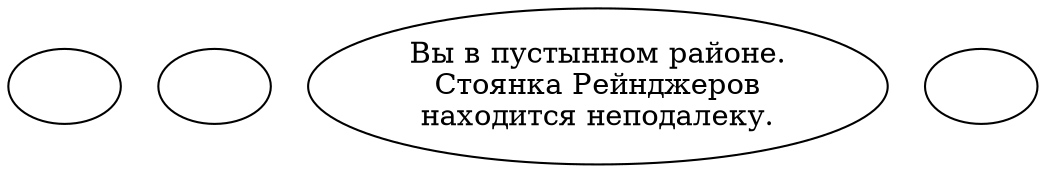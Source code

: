 digraph ncrngsh1 {
  "start" [style=filled       fillcolor="#FFFFFF"       color="#000000"]
  "start" [label=""]
  "map_exit_p_proc" [style=filled       fillcolor="#FFFFFF"       color="#000000"]
  "map_exit_p_proc" [label=""]
  "map_enter_p_proc" [style=filled       fillcolor="#FFFFFF"       color="#000000"]
  "map_enter_p_proc" [label="Вы в пустынном районе.\nСтоянка Рейнджеров\nнаходится неподалеку."]
  "map_update_p_proc" [style=filled       fillcolor="#FFFFFF"       color="#000000"]
  "map_update_p_proc" [label=""]
}